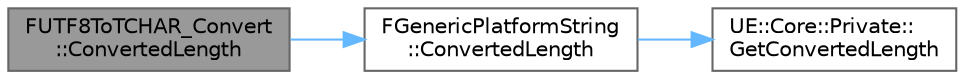 digraph "FUTF8ToTCHAR_Convert::ConvertedLength"
{
 // INTERACTIVE_SVG=YES
 // LATEX_PDF_SIZE
  bgcolor="transparent";
  edge [fontname=Helvetica,fontsize=10,labelfontname=Helvetica,labelfontsize=10];
  node [fontname=Helvetica,fontsize=10,shape=box,height=0.2,width=0.4];
  rankdir="LR";
  Node1 [id="Node000001",label="FUTF8ToTCHAR_Convert\l::ConvertedLength",height=0.2,width=0.4,color="gray40", fillcolor="grey60", style="filled", fontcolor="black",tooltip="Determines the length of the converted string."];
  Node1 -> Node2 [id="edge1_Node000001_Node000002",color="steelblue1",style="solid",tooltip=" "];
  Node2 [id="Node000002",label="FGenericPlatformString\l::ConvertedLength",height=0.2,width=0.4,color="grey40", fillcolor="white", style="filled",URL="$d1/d81/structFGenericPlatformString.html#a57a20c827be4ba7cc600f9d35f85aec1",tooltip="Returns the required buffer length for the null-terminated Src string when converted to the DestChar ..."];
  Node2 -> Node3 [id="edge2_Node000002_Node000003",color="steelblue1",style="solid",tooltip=" "];
  Node3 [id="Node000003",label="UE::Core::Private::\lGetConvertedLength",height=0.2,width=0.4,color="grey40", fillcolor="white", style="filled",URL="$d1/de6/namespaceUE_1_1Core_1_1Private.html#a50d456170c3e4690b89b508fa7c58f18",tooltip=" "];
}
